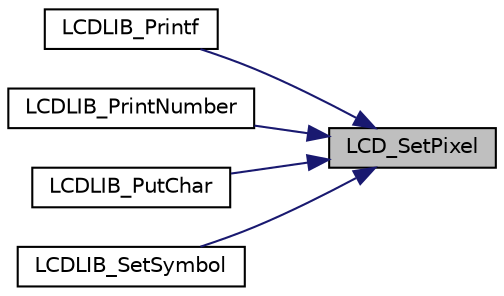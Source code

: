 digraph "LCD_SetPixel"
{
 // LATEX_PDF_SIZE
  edge [fontname="Helvetica",fontsize="10",labelfontname="Helvetica",labelfontsize="10"];
  node [fontname="Helvetica",fontsize="10",shape=record];
  rankdir="RL";
  Node1 [label="LCD_SetPixel",height=0.2,width=0.4,color="black", fillcolor="grey75", style="filled", fontcolor="black",tooltip="Enables a segment on the LCD display."];
  Node1 -> Node2 [dir="back",color="midnightblue",fontsize="10",style="solid",fontname="Helvetica"];
  Node2 [label="LCDLIB_Printf",height=0.2,width=0.4,color="black", fillcolor="white", style="filled",URL="$d4/da6/group___n_a_n_o100___l_c_d_l_i_b___e_x_p_o_r_t_e_d___f_u_n_c_t_i_o_n_s.html#gab4eec8bf4978835b793764276f53f0a5",tooltip="Display text on LCD."];
  Node1 -> Node3 [dir="back",color="midnightblue",fontsize="10",style="solid",fontname="Helvetica"];
  Node3 [label="LCDLIB_PrintNumber",height=0.2,width=0.4,color="black", fillcolor="white", style="filled",URL="$d4/da6/group___n_a_n_o100___l_c_d_l_i_b___e_x_p_o_r_t_e_d___f_u_n_c_t_i_o_n_s.html#gaa8ed043f2d8f9604ddf2aa7c2b665f1e",tooltip="Display number on LCD."];
  Node1 -> Node4 [dir="back",color="midnightblue",fontsize="10",style="solid",fontname="Helvetica"];
  Node4 [label="LCDLIB_PutChar",height=0.2,width=0.4,color="black", fillcolor="white", style="filled",URL="$d4/da6/group___n_a_n_o100___l_c_d_l_i_b___e_x_p_o_r_t_e_d___f_u_n_c_t_i_o_n_s.html#gaf8ede697562cea379a6eb00a0157a28f",tooltip="Display character on LCD."];
  Node1 -> Node5 [dir="back",color="midnightblue",fontsize="10",style="solid",fontname="Helvetica"];
  Node5 [label="LCDLIB_SetSymbol",height=0.2,width=0.4,color="black", fillcolor="white", style="filled",URL="$d4/da6/group___n_a_n_o100___l_c_d_l_i_b___e_x_p_o_r_t_e_d___f_u_n_c_t_i_o_n_s.html#gabcca43be459440650558de1c0e556fb3",tooltip="Display symbol on LCD."];
}
